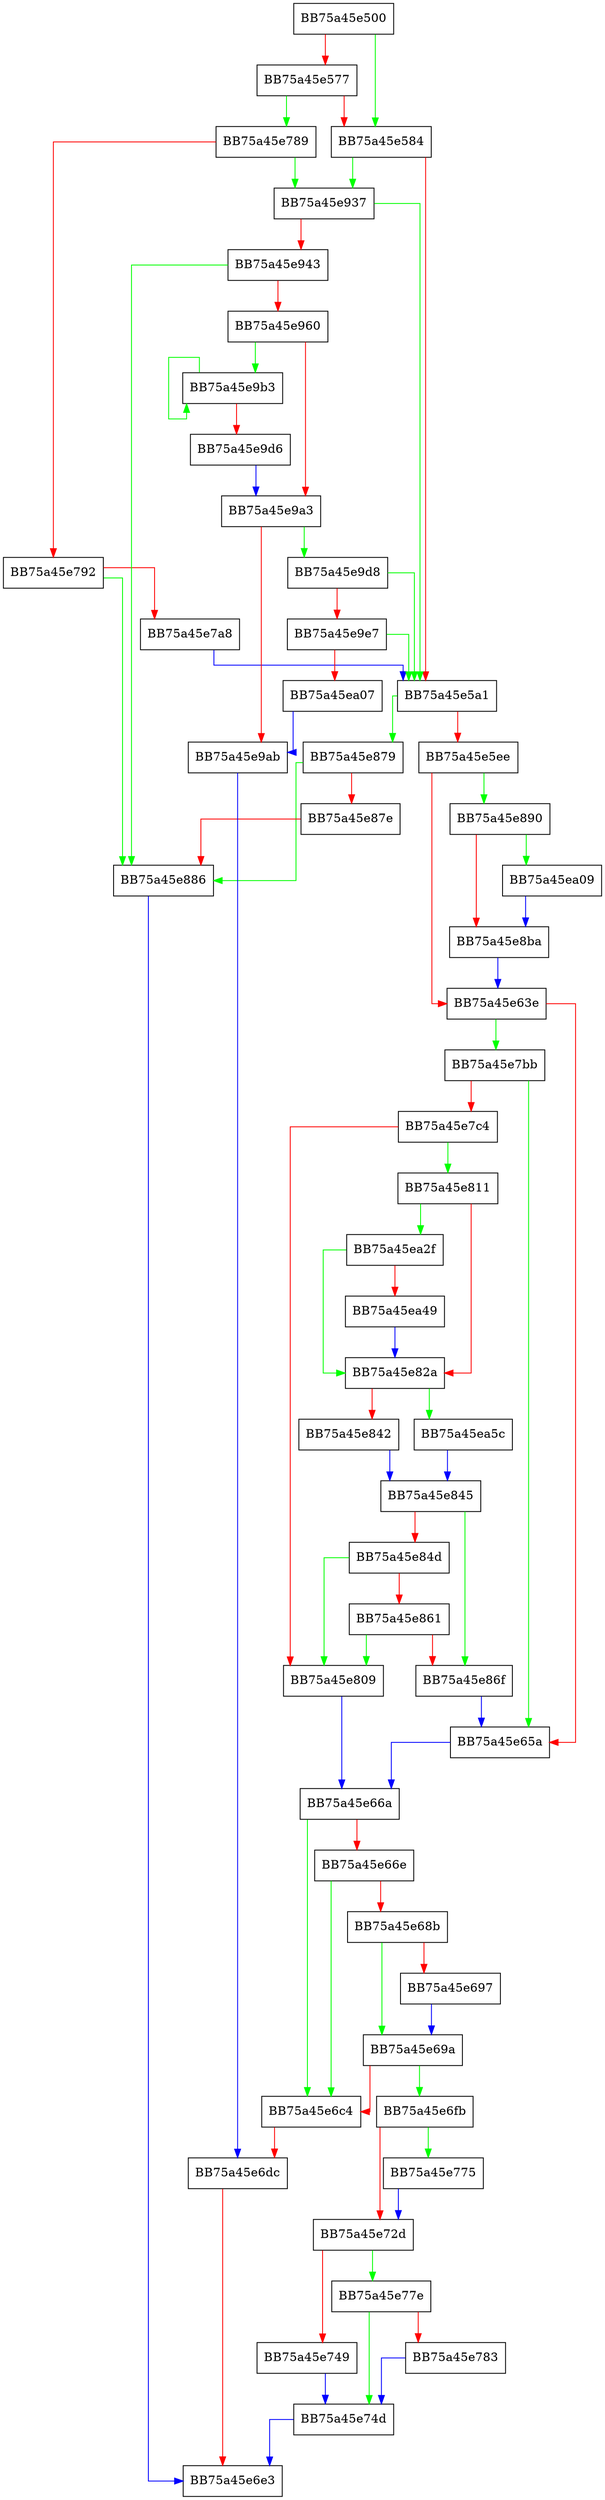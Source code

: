 digraph sqlite3PagerOpen {
  node [shape="box"];
  graph [splines=ortho];
  BB75a45e500 -> BB75a45e584 [color="green"];
  BB75a45e500 -> BB75a45e577 [color="red"];
  BB75a45e577 -> BB75a45e789 [color="green"];
  BB75a45e577 -> BB75a45e584 [color="red"];
  BB75a45e584 -> BB75a45e937 [color="green"];
  BB75a45e584 -> BB75a45e5a1 [color="red"];
  BB75a45e5a1 -> BB75a45e879 [color="green"];
  BB75a45e5a1 -> BB75a45e5ee [color="red"];
  BB75a45e5ee -> BB75a45e890 [color="green"];
  BB75a45e5ee -> BB75a45e63e [color="red"];
  BB75a45e63e -> BB75a45e7bb [color="green"];
  BB75a45e63e -> BB75a45e65a [color="red"];
  BB75a45e65a -> BB75a45e66a [color="blue"];
  BB75a45e66a -> BB75a45e6c4 [color="green"];
  BB75a45e66a -> BB75a45e66e [color="red"];
  BB75a45e66e -> BB75a45e6c4 [color="green"];
  BB75a45e66e -> BB75a45e68b [color="red"];
  BB75a45e68b -> BB75a45e69a [color="green"];
  BB75a45e68b -> BB75a45e697 [color="red"];
  BB75a45e697 -> BB75a45e69a [color="blue"];
  BB75a45e69a -> BB75a45e6fb [color="green"];
  BB75a45e69a -> BB75a45e6c4 [color="red"];
  BB75a45e6c4 -> BB75a45e6dc [color="red"];
  BB75a45e6dc -> BB75a45e6e3 [color="red"];
  BB75a45e6fb -> BB75a45e775 [color="green"];
  BB75a45e6fb -> BB75a45e72d [color="red"];
  BB75a45e72d -> BB75a45e77e [color="green"];
  BB75a45e72d -> BB75a45e749 [color="red"];
  BB75a45e749 -> BB75a45e74d [color="blue"];
  BB75a45e74d -> BB75a45e6e3 [color="blue"];
  BB75a45e775 -> BB75a45e72d [color="blue"];
  BB75a45e77e -> BB75a45e74d [color="green"];
  BB75a45e77e -> BB75a45e783 [color="red"];
  BB75a45e783 -> BB75a45e74d [color="blue"];
  BB75a45e789 -> BB75a45e937 [color="green"];
  BB75a45e789 -> BB75a45e792 [color="red"];
  BB75a45e792 -> BB75a45e886 [color="green"];
  BB75a45e792 -> BB75a45e7a8 [color="red"];
  BB75a45e7a8 -> BB75a45e5a1 [color="blue"];
  BB75a45e7bb -> BB75a45e65a [color="green"];
  BB75a45e7bb -> BB75a45e7c4 [color="red"];
  BB75a45e7c4 -> BB75a45e811 [color="green"];
  BB75a45e7c4 -> BB75a45e809 [color="red"];
  BB75a45e809 -> BB75a45e66a [color="blue"];
  BB75a45e811 -> BB75a45ea2f [color="green"];
  BB75a45e811 -> BB75a45e82a [color="red"];
  BB75a45e82a -> BB75a45ea5c [color="green"];
  BB75a45e82a -> BB75a45e842 [color="red"];
  BB75a45e842 -> BB75a45e845 [color="blue"];
  BB75a45e845 -> BB75a45e86f [color="green"];
  BB75a45e845 -> BB75a45e84d [color="red"];
  BB75a45e84d -> BB75a45e809 [color="green"];
  BB75a45e84d -> BB75a45e861 [color="red"];
  BB75a45e861 -> BB75a45e809 [color="green"];
  BB75a45e861 -> BB75a45e86f [color="red"];
  BB75a45e86f -> BB75a45e65a [color="blue"];
  BB75a45e879 -> BB75a45e886 [color="green"];
  BB75a45e879 -> BB75a45e87e [color="red"];
  BB75a45e87e -> BB75a45e886 [color="red"];
  BB75a45e886 -> BB75a45e6e3 [color="blue"];
  BB75a45e890 -> BB75a45ea09 [color="green"];
  BB75a45e890 -> BB75a45e8ba [color="red"];
  BB75a45e8ba -> BB75a45e63e [color="blue"];
  BB75a45e937 -> BB75a45e5a1 [color="green"];
  BB75a45e937 -> BB75a45e943 [color="red"];
  BB75a45e943 -> BB75a45e886 [color="green"];
  BB75a45e943 -> BB75a45e960 [color="red"];
  BB75a45e960 -> BB75a45e9b3 [color="green"];
  BB75a45e960 -> BB75a45e9a3 [color="red"];
  BB75a45e9a3 -> BB75a45e9d8 [color="green"];
  BB75a45e9a3 -> BB75a45e9ab [color="red"];
  BB75a45e9ab -> BB75a45e6dc [color="blue"];
  BB75a45e9b3 -> BB75a45e9b3 [color="green"];
  BB75a45e9b3 -> BB75a45e9d6 [color="red"];
  BB75a45e9d6 -> BB75a45e9a3 [color="blue"];
  BB75a45e9d8 -> BB75a45e5a1 [color="green"];
  BB75a45e9d8 -> BB75a45e9e7 [color="red"];
  BB75a45e9e7 -> BB75a45e5a1 [color="green"];
  BB75a45e9e7 -> BB75a45ea07 [color="red"];
  BB75a45ea07 -> BB75a45e9ab [color="blue"];
  BB75a45ea09 -> BB75a45e8ba [color="blue"];
  BB75a45ea2f -> BB75a45e82a [color="green"];
  BB75a45ea2f -> BB75a45ea49 [color="red"];
  BB75a45ea49 -> BB75a45e82a [color="blue"];
  BB75a45ea5c -> BB75a45e845 [color="blue"];
}